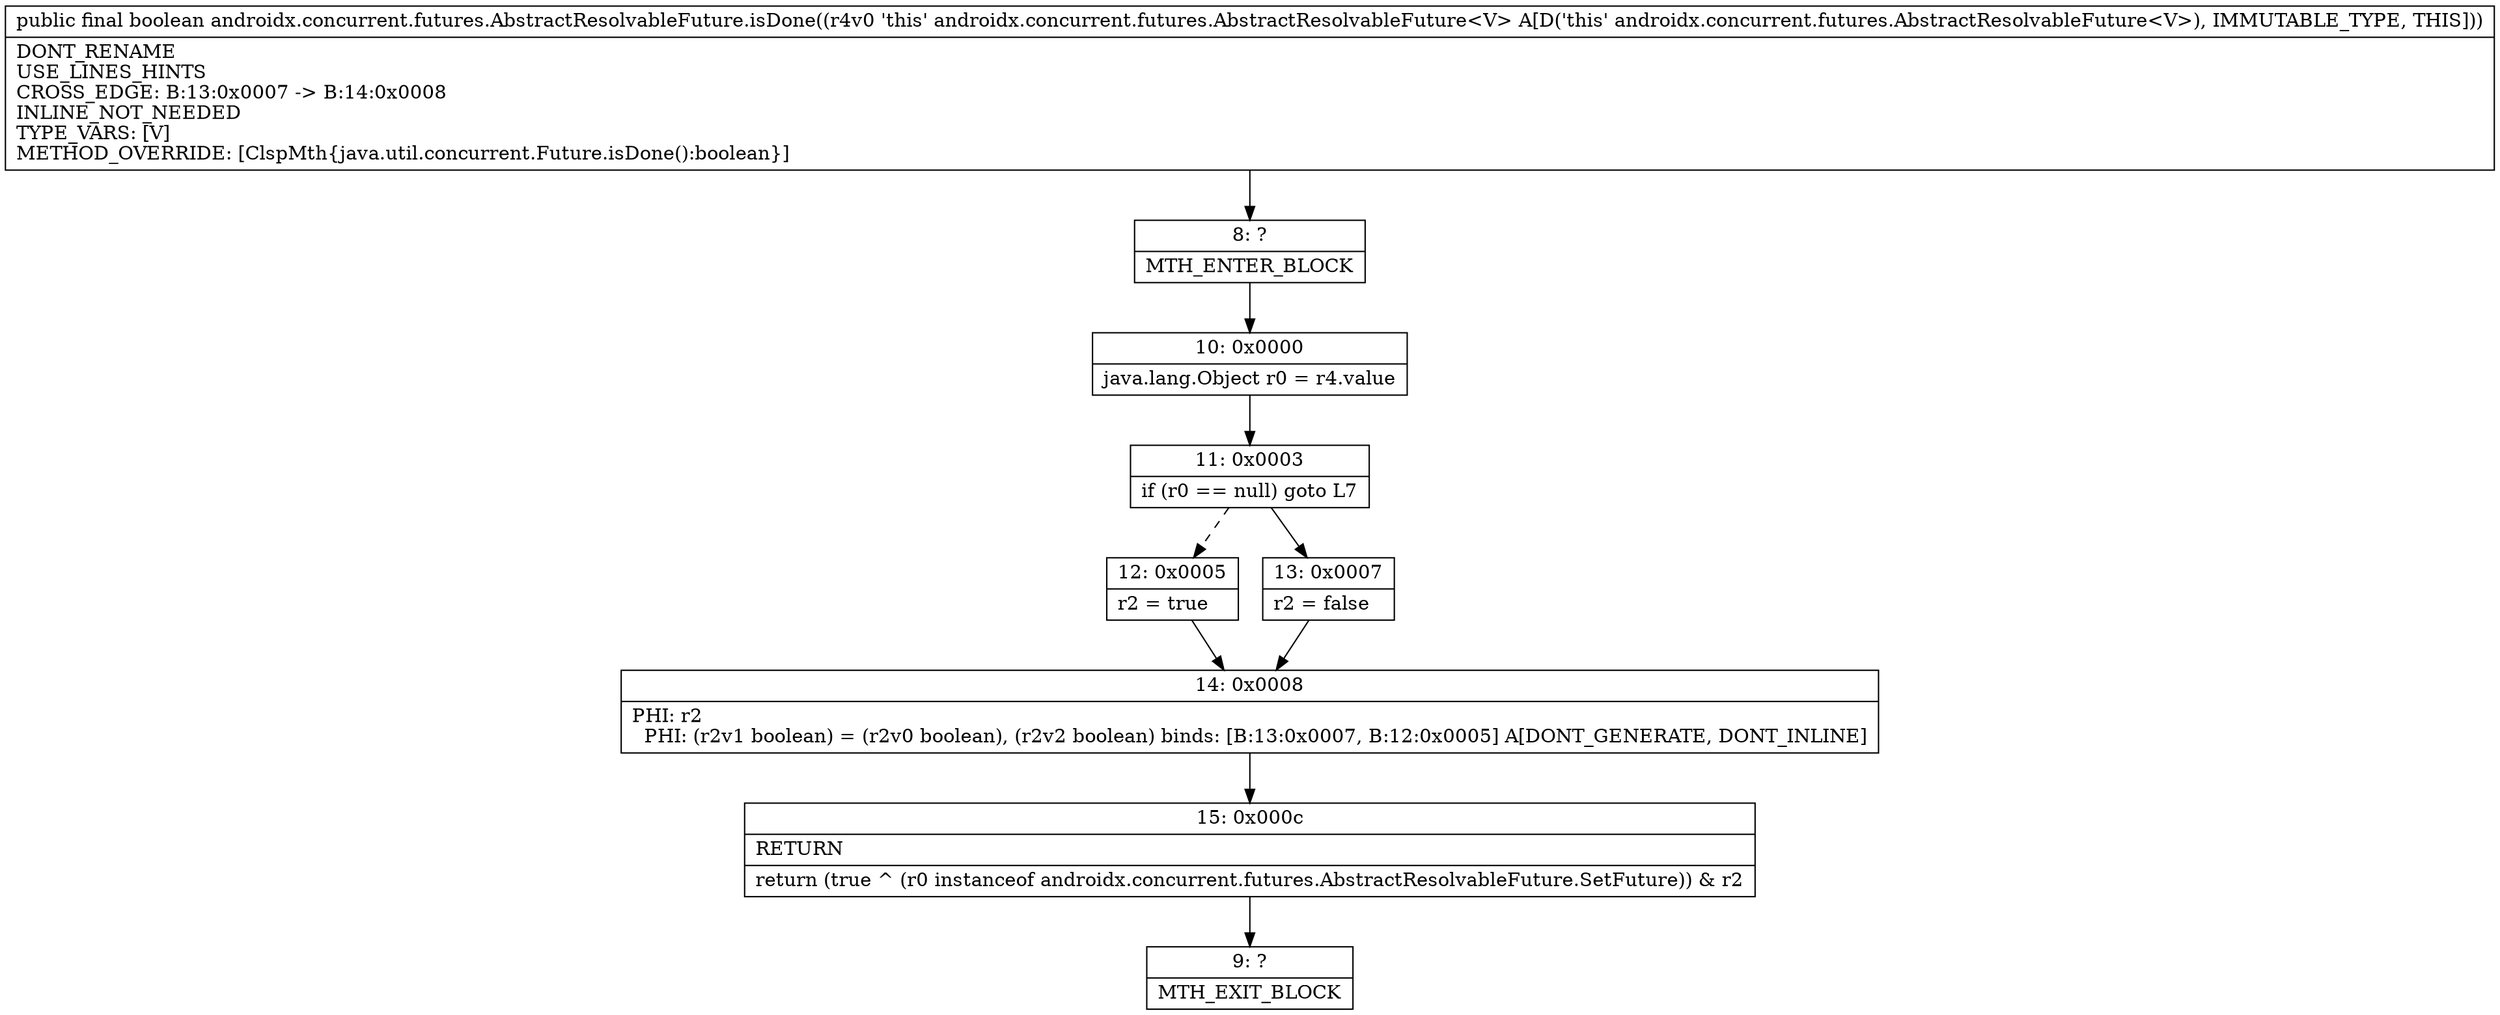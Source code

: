 digraph "CFG forandroidx.concurrent.futures.AbstractResolvableFuture.isDone()Z" {
Node_8 [shape=record,label="{8\:\ ?|MTH_ENTER_BLOCK\l}"];
Node_10 [shape=record,label="{10\:\ 0x0000|java.lang.Object r0 = r4.value\l}"];
Node_11 [shape=record,label="{11\:\ 0x0003|if (r0 == null) goto L7\l}"];
Node_12 [shape=record,label="{12\:\ 0x0005|r2 = true\l}"];
Node_14 [shape=record,label="{14\:\ 0x0008|PHI: r2 \l  PHI: (r2v1 boolean) = (r2v0 boolean), (r2v2 boolean) binds: [B:13:0x0007, B:12:0x0005] A[DONT_GENERATE, DONT_INLINE]\l}"];
Node_15 [shape=record,label="{15\:\ 0x000c|RETURN\l|return (true ^ (r0 instanceof androidx.concurrent.futures.AbstractResolvableFuture.SetFuture)) & r2\l}"];
Node_9 [shape=record,label="{9\:\ ?|MTH_EXIT_BLOCK\l}"];
Node_13 [shape=record,label="{13\:\ 0x0007|r2 = false\l}"];
MethodNode[shape=record,label="{public final boolean androidx.concurrent.futures.AbstractResolvableFuture.isDone((r4v0 'this' androidx.concurrent.futures.AbstractResolvableFuture\<V\> A[D('this' androidx.concurrent.futures.AbstractResolvableFuture\<V\>), IMMUTABLE_TYPE, THIS]))  | DONT_RENAME\lUSE_LINES_HINTS\lCROSS_EDGE: B:13:0x0007 \-\> B:14:0x0008\lINLINE_NOT_NEEDED\lTYPE_VARS: [V]\lMETHOD_OVERRIDE: [ClspMth\{java.util.concurrent.Future.isDone():boolean\}]\l}"];
MethodNode -> Node_8;Node_8 -> Node_10;
Node_10 -> Node_11;
Node_11 -> Node_12[style=dashed];
Node_11 -> Node_13;
Node_12 -> Node_14;
Node_14 -> Node_15;
Node_15 -> Node_9;
Node_13 -> Node_14;
}

